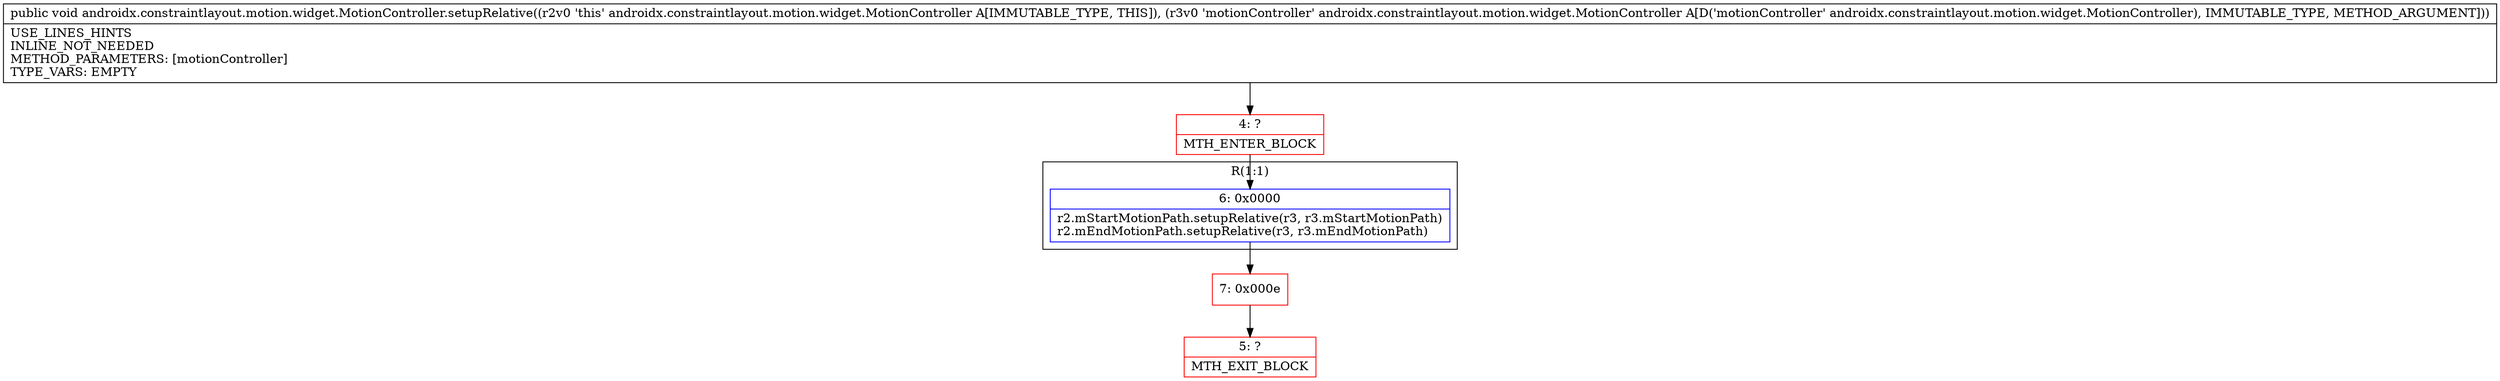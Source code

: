 digraph "CFG forandroidx.constraintlayout.motion.widget.MotionController.setupRelative(Landroidx\/constraintlayout\/motion\/widget\/MotionController;)V" {
subgraph cluster_Region_854949357 {
label = "R(1:1)";
node [shape=record,color=blue];
Node_6 [shape=record,label="{6\:\ 0x0000|r2.mStartMotionPath.setupRelative(r3, r3.mStartMotionPath)\lr2.mEndMotionPath.setupRelative(r3, r3.mEndMotionPath)\l}"];
}
Node_4 [shape=record,color=red,label="{4\:\ ?|MTH_ENTER_BLOCK\l}"];
Node_7 [shape=record,color=red,label="{7\:\ 0x000e}"];
Node_5 [shape=record,color=red,label="{5\:\ ?|MTH_EXIT_BLOCK\l}"];
MethodNode[shape=record,label="{public void androidx.constraintlayout.motion.widget.MotionController.setupRelative((r2v0 'this' androidx.constraintlayout.motion.widget.MotionController A[IMMUTABLE_TYPE, THIS]), (r3v0 'motionController' androidx.constraintlayout.motion.widget.MotionController A[D('motionController' androidx.constraintlayout.motion.widget.MotionController), IMMUTABLE_TYPE, METHOD_ARGUMENT]))  | USE_LINES_HINTS\lINLINE_NOT_NEEDED\lMETHOD_PARAMETERS: [motionController]\lTYPE_VARS: EMPTY\l}"];
MethodNode -> Node_4;Node_6 -> Node_7;
Node_4 -> Node_6;
Node_7 -> Node_5;
}

